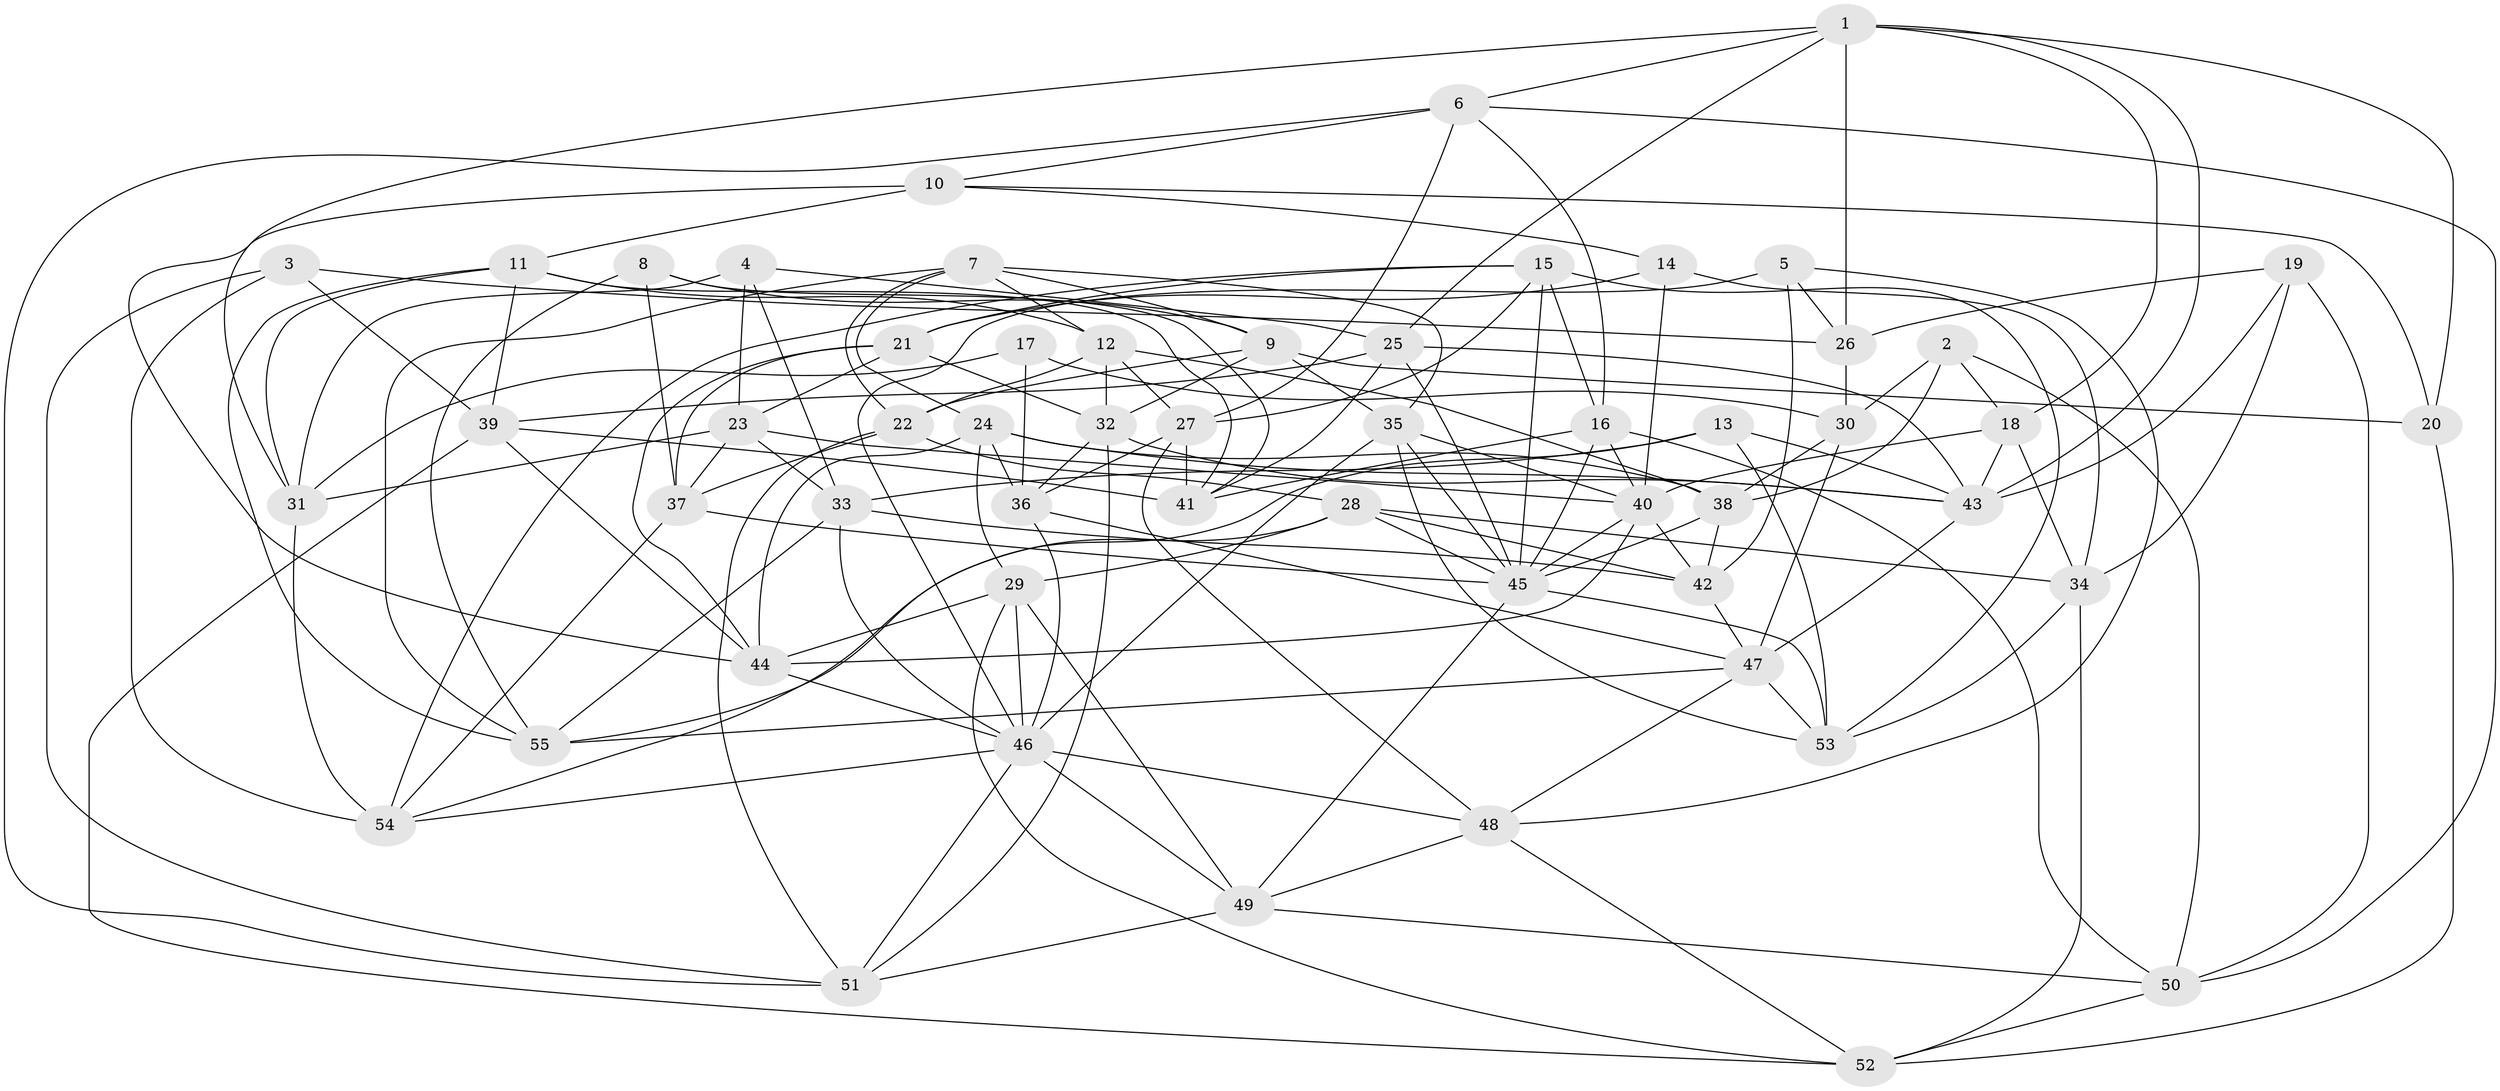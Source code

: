 // original degree distribution, {4: 1.0}
// Generated by graph-tools (version 1.1) at 2025/26/03/09/25 03:26:58]
// undirected, 55 vertices, 160 edges
graph export_dot {
graph [start="1"]
  node [color=gray90,style=filled];
  1;
  2;
  3;
  4;
  5;
  6;
  7;
  8;
  9;
  10;
  11;
  12;
  13;
  14;
  15;
  16;
  17;
  18;
  19;
  20;
  21;
  22;
  23;
  24;
  25;
  26;
  27;
  28;
  29;
  30;
  31;
  32;
  33;
  34;
  35;
  36;
  37;
  38;
  39;
  40;
  41;
  42;
  43;
  44;
  45;
  46;
  47;
  48;
  49;
  50;
  51;
  52;
  53;
  54;
  55;
  1 -- 6 [weight=1.0];
  1 -- 18 [weight=1.0];
  1 -- 20 [weight=1.0];
  1 -- 25 [weight=1.0];
  1 -- 26 [weight=2.0];
  1 -- 31 [weight=1.0];
  1 -- 43 [weight=1.0];
  2 -- 18 [weight=1.0];
  2 -- 30 [weight=1.0];
  2 -- 38 [weight=1.0];
  2 -- 50 [weight=1.0];
  3 -- 26 [weight=1.0];
  3 -- 39 [weight=1.0];
  3 -- 51 [weight=1.0];
  3 -- 54 [weight=1.0];
  4 -- 23 [weight=1.0];
  4 -- 25 [weight=1.0];
  4 -- 31 [weight=1.0];
  4 -- 33 [weight=1.0];
  5 -- 26 [weight=1.0];
  5 -- 42 [weight=1.0];
  5 -- 46 [weight=1.0];
  5 -- 48 [weight=1.0];
  6 -- 10 [weight=1.0];
  6 -- 16 [weight=1.0];
  6 -- 27 [weight=1.0];
  6 -- 50 [weight=1.0];
  6 -- 51 [weight=1.0];
  7 -- 9 [weight=1.0];
  7 -- 12 [weight=1.0];
  7 -- 22 [weight=1.0];
  7 -- 24 [weight=1.0];
  7 -- 35 [weight=1.0];
  7 -- 55 [weight=1.0];
  8 -- 9 [weight=1.0];
  8 -- 37 [weight=1.0];
  8 -- 41 [weight=1.0];
  8 -- 55 [weight=1.0];
  9 -- 20 [weight=1.0];
  9 -- 22 [weight=1.0];
  9 -- 32 [weight=1.0];
  9 -- 35 [weight=1.0];
  10 -- 11 [weight=1.0];
  10 -- 14 [weight=1.0];
  10 -- 20 [weight=1.0];
  10 -- 44 [weight=2.0];
  11 -- 12 [weight=1.0];
  11 -- 31 [weight=1.0];
  11 -- 39 [weight=1.0];
  11 -- 41 [weight=1.0];
  11 -- 55 [weight=1.0];
  12 -- 22 [weight=1.0];
  12 -- 27 [weight=1.0];
  12 -- 32 [weight=1.0];
  12 -- 38 [weight=1.0];
  13 -- 33 [weight=1.0];
  13 -- 43 [weight=1.0];
  13 -- 53 [weight=1.0];
  13 -- 54 [weight=1.0];
  14 -- 21 [weight=1.0];
  14 -- 34 [weight=1.0];
  14 -- 40 [weight=1.0];
  15 -- 16 [weight=1.0];
  15 -- 21 [weight=1.0];
  15 -- 27 [weight=1.0];
  15 -- 45 [weight=1.0];
  15 -- 53 [weight=1.0];
  15 -- 54 [weight=1.0];
  16 -- 40 [weight=1.0];
  16 -- 41 [weight=1.0];
  16 -- 45 [weight=1.0];
  16 -- 50 [weight=1.0];
  17 -- 30 [weight=2.0];
  17 -- 31 [weight=1.0];
  17 -- 36 [weight=1.0];
  18 -- 34 [weight=1.0];
  18 -- 40 [weight=1.0];
  18 -- 43 [weight=2.0];
  19 -- 26 [weight=1.0];
  19 -- 34 [weight=1.0];
  19 -- 43 [weight=1.0];
  19 -- 50 [weight=1.0];
  20 -- 52 [weight=1.0];
  21 -- 23 [weight=1.0];
  21 -- 32 [weight=1.0];
  21 -- 37 [weight=1.0];
  21 -- 44 [weight=1.0];
  22 -- 28 [weight=1.0];
  22 -- 37 [weight=1.0];
  22 -- 51 [weight=1.0];
  23 -- 31 [weight=1.0];
  23 -- 33 [weight=1.0];
  23 -- 37 [weight=1.0];
  23 -- 40 [weight=1.0];
  24 -- 29 [weight=1.0];
  24 -- 36 [weight=1.0];
  24 -- 38 [weight=1.0];
  24 -- 43 [weight=1.0];
  24 -- 44 [weight=1.0];
  25 -- 39 [weight=1.0];
  25 -- 41 [weight=1.0];
  25 -- 43 [weight=1.0];
  25 -- 45 [weight=1.0];
  26 -- 30 [weight=1.0];
  27 -- 36 [weight=1.0];
  27 -- 41 [weight=1.0];
  27 -- 48 [weight=1.0];
  28 -- 29 [weight=1.0];
  28 -- 34 [weight=1.0];
  28 -- 42 [weight=1.0];
  28 -- 45 [weight=1.0];
  28 -- 55 [weight=1.0];
  29 -- 44 [weight=1.0];
  29 -- 46 [weight=1.0];
  29 -- 49 [weight=1.0];
  29 -- 52 [weight=1.0];
  30 -- 38 [weight=1.0];
  30 -- 47 [weight=1.0];
  31 -- 54 [weight=1.0];
  32 -- 36 [weight=1.0];
  32 -- 43 [weight=1.0];
  32 -- 51 [weight=1.0];
  33 -- 42 [weight=1.0];
  33 -- 46 [weight=1.0];
  33 -- 55 [weight=1.0];
  34 -- 52 [weight=1.0];
  34 -- 53 [weight=1.0];
  35 -- 40 [weight=1.0];
  35 -- 45 [weight=1.0];
  35 -- 46 [weight=1.0];
  35 -- 53 [weight=1.0];
  36 -- 46 [weight=1.0];
  36 -- 47 [weight=1.0];
  37 -- 45 [weight=1.0];
  37 -- 54 [weight=1.0];
  38 -- 42 [weight=1.0];
  38 -- 45 [weight=1.0];
  39 -- 41 [weight=1.0];
  39 -- 44 [weight=1.0];
  39 -- 52 [weight=1.0];
  40 -- 42 [weight=1.0];
  40 -- 44 [weight=1.0];
  40 -- 45 [weight=1.0];
  42 -- 47 [weight=1.0];
  43 -- 47 [weight=2.0];
  44 -- 46 [weight=1.0];
  45 -- 49 [weight=1.0];
  45 -- 53 [weight=1.0];
  46 -- 48 [weight=1.0];
  46 -- 49 [weight=1.0];
  46 -- 51 [weight=1.0];
  46 -- 54 [weight=1.0];
  47 -- 48 [weight=1.0];
  47 -- 53 [weight=1.0];
  47 -- 55 [weight=1.0];
  48 -- 49 [weight=1.0];
  48 -- 52 [weight=1.0];
  49 -- 50 [weight=1.0];
  49 -- 51 [weight=1.0];
  50 -- 52 [weight=1.0];
}
